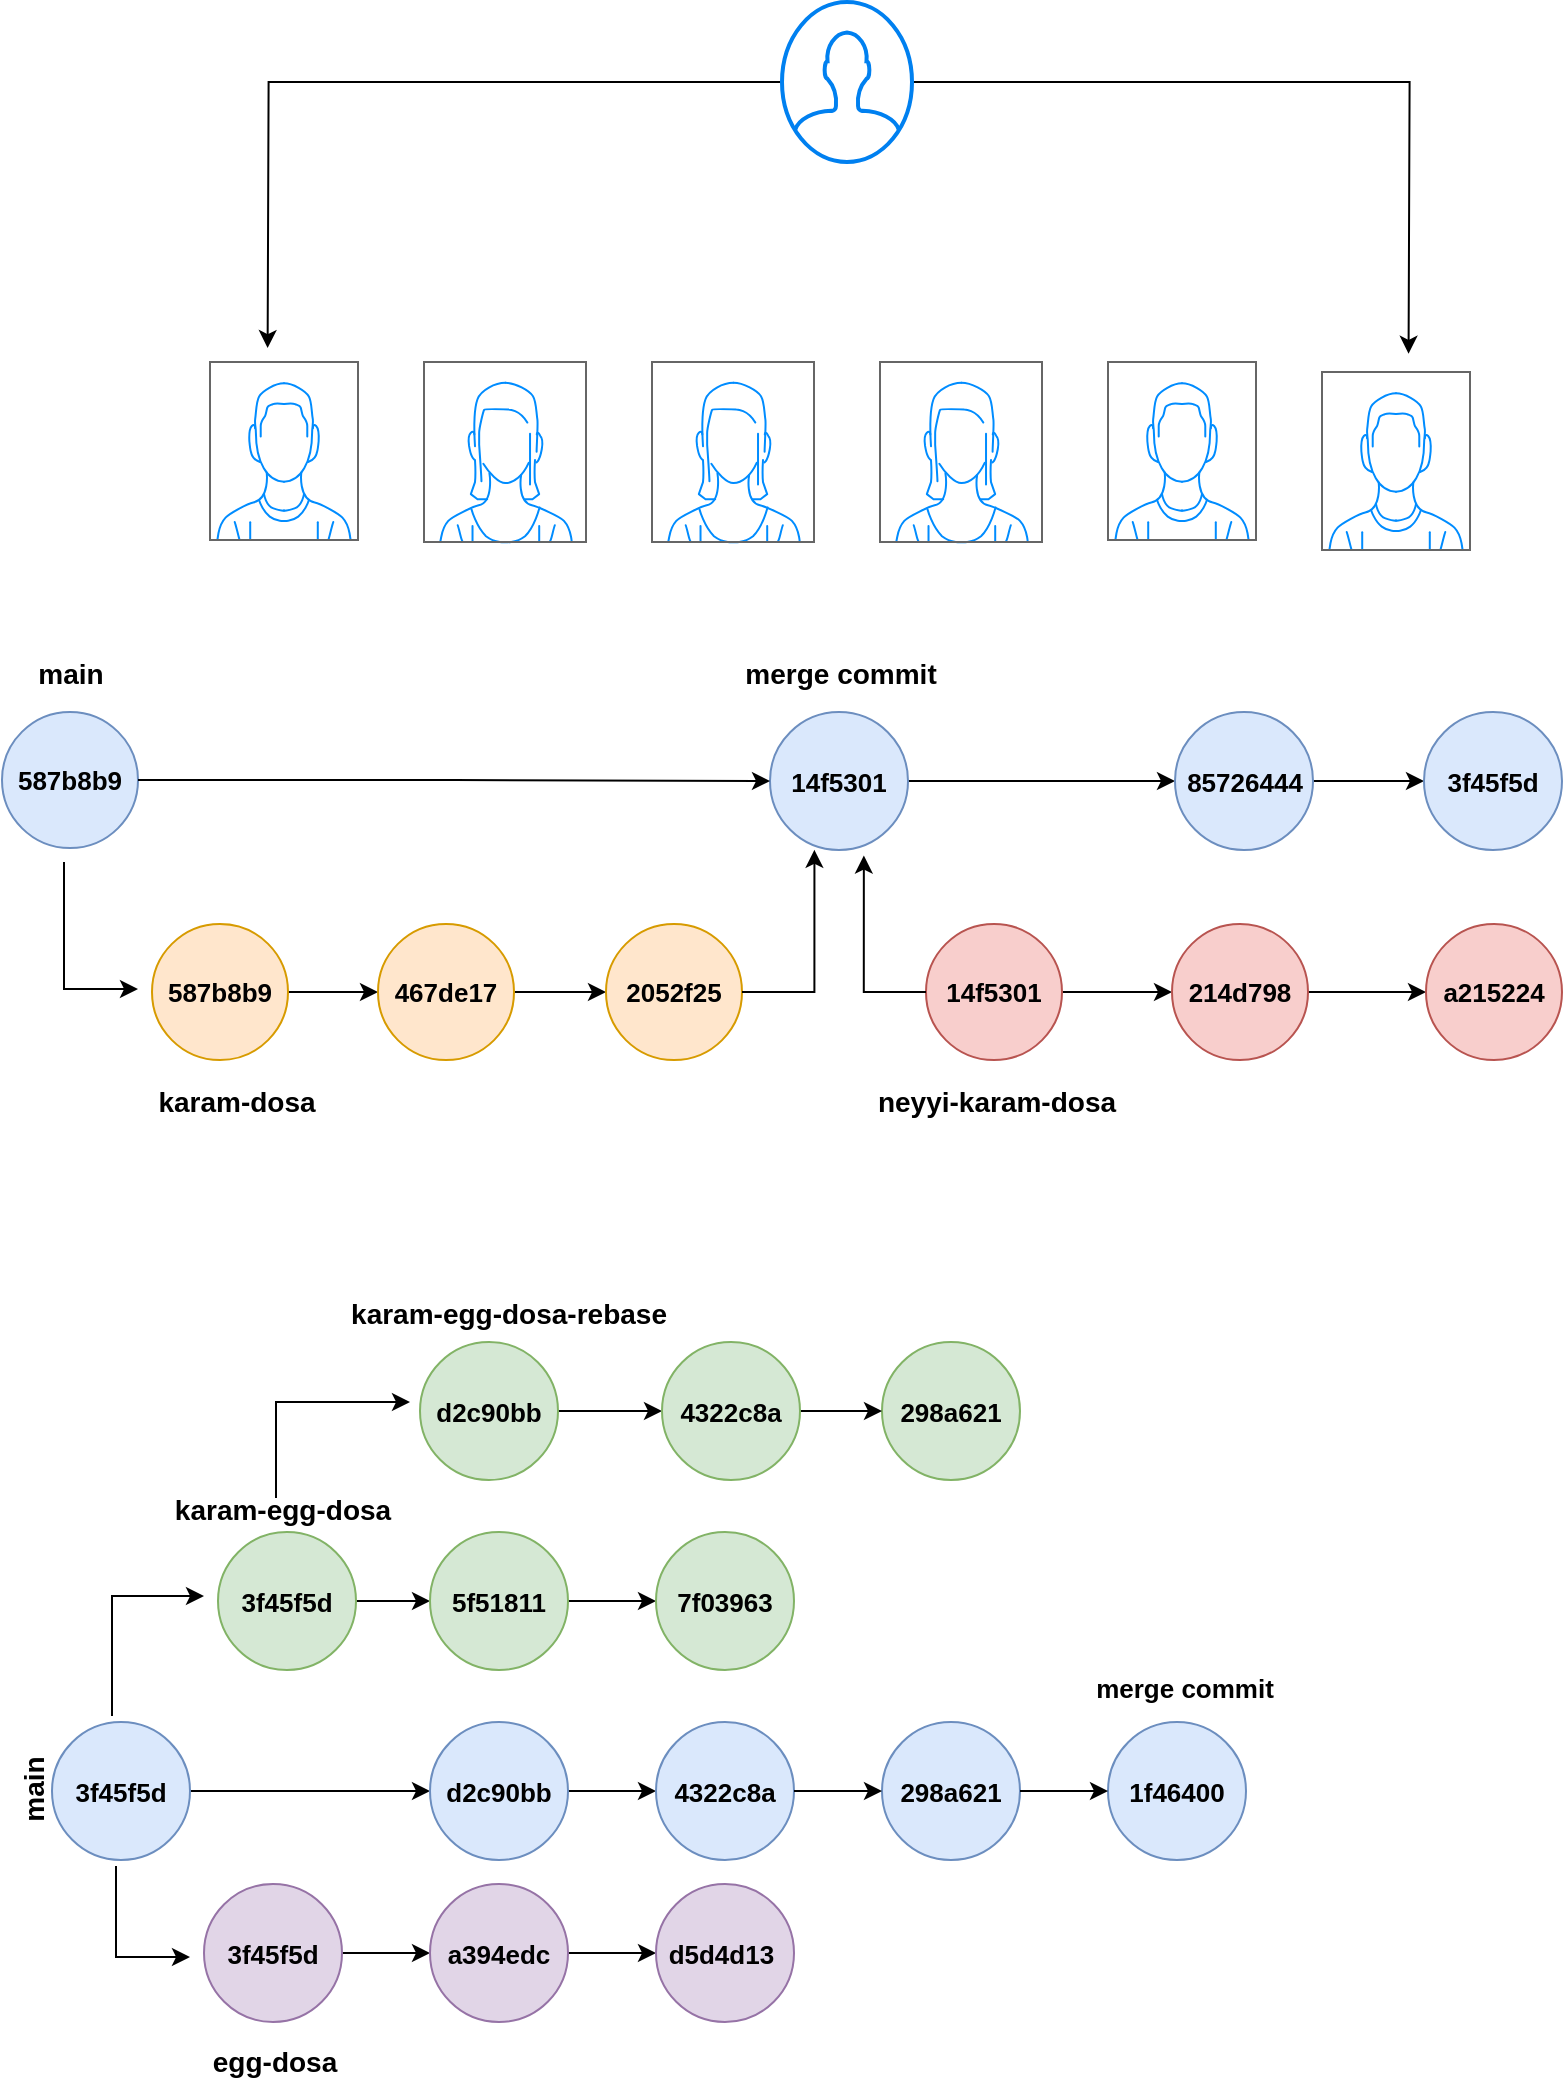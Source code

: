 <mxfile version="24.7.12">
  <diagram name="Page-1" id="VnAFfXCWk7oT40Fd0yqq">
    <mxGraphModel dx="1134" dy="637" grid="0" gridSize="10" guides="1" tooltips="1" connect="1" arrows="1" fold="1" page="1" pageScale="1" pageWidth="850" pageHeight="1100" math="0" shadow="0">
      <root>
        <mxCell id="0" />
        <mxCell id="1" parent="0" />
        <mxCell id="cDCE_3dZ4grJuk51i2w8-24" value="" style="group" parent="1" vertex="1" connectable="0">
          <mxGeometry x="127" y="21" width="630" height="274" as="geometry" />
        </mxCell>
        <mxCell id="cDCE_3dZ4grJuk51i2w8-8" style="edgeStyle=orthogonalEdgeStyle;rounded=0;orthogonalLoop=1;jettySize=auto;html=1;" parent="cDCE_3dZ4grJuk51i2w8-24" source="cDCE_3dZ4grJuk51i2w8-1" edge="1">
          <mxGeometry relative="1" as="geometry">
            <mxPoint x="28.81" y="173.048" as="targetPoint" />
          </mxGeometry>
        </mxCell>
        <mxCell id="cDCE_3dZ4grJuk51i2w8-9" style="edgeStyle=orthogonalEdgeStyle;rounded=0;orthogonalLoop=1;jettySize=auto;html=1;" parent="cDCE_3dZ4grJuk51i2w8-24" source="cDCE_3dZ4grJuk51i2w8-1" edge="1">
          <mxGeometry relative="1" as="geometry">
            <mxPoint x="599.286" y="175.905" as="targetPoint" />
          </mxGeometry>
        </mxCell>
        <mxCell id="cDCE_3dZ4grJuk51i2w8-1" value="" style="html=1;verticalLabelPosition=bottom;align=center;labelBackgroundColor=#ffffff;verticalAlign=top;strokeWidth=2;strokeColor=#0080F0;shadow=0;dashed=0;shape=mxgraph.ios7.icons.user;" parent="cDCE_3dZ4grJuk51i2w8-24" vertex="1">
          <mxGeometry x="286" width="65" height="80" as="geometry" />
        </mxCell>
        <mxCell id="cDCE_3dZ4grJuk51i2w8-2" value="" style="verticalLabelPosition=bottom;shadow=0;dashed=0;align=center;html=1;verticalAlign=top;strokeWidth=1;shape=mxgraph.mockup.containers.userMale;strokeColor=#666666;strokeColor2=#008cff;" parent="cDCE_3dZ4grJuk51i2w8-24" vertex="1">
          <mxGeometry y="180" width="74" height="89" as="geometry" />
        </mxCell>
        <mxCell id="cDCE_3dZ4grJuk51i2w8-3" value="" style="verticalLabelPosition=bottom;shadow=0;dashed=0;align=center;html=1;verticalAlign=top;strokeWidth=1;shape=mxgraph.mockup.containers.userFemale;strokeColor=#666666;strokeColor2=#008cff;" parent="cDCE_3dZ4grJuk51i2w8-24" vertex="1">
          <mxGeometry x="107" y="180" width="81" height="90" as="geometry" />
        </mxCell>
        <mxCell id="cDCE_3dZ4grJuk51i2w8-4" value="" style="verticalLabelPosition=bottom;shadow=0;dashed=0;align=center;html=1;verticalAlign=top;strokeWidth=1;shape=mxgraph.mockup.containers.userFemale;strokeColor=#666666;strokeColor2=#008cff;" parent="cDCE_3dZ4grJuk51i2w8-24" vertex="1">
          <mxGeometry x="221" y="180" width="81" height="90" as="geometry" />
        </mxCell>
        <mxCell id="cDCE_3dZ4grJuk51i2w8-5" value="" style="verticalLabelPosition=bottom;shadow=0;dashed=0;align=center;html=1;verticalAlign=top;strokeWidth=1;shape=mxgraph.mockup.containers.userFemale;strokeColor=#666666;strokeColor2=#008cff;" parent="cDCE_3dZ4grJuk51i2w8-24" vertex="1">
          <mxGeometry x="335" y="180" width="81" height="90" as="geometry" />
        </mxCell>
        <mxCell id="cDCE_3dZ4grJuk51i2w8-6" value="" style="verticalLabelPosition=bottom;shadow=0;dashed=0;align=center;html=1;verticalAlign=top;strokeWidth=1;shape=mxgraph.mockup.containers.userMale;strokeColor=#666666;strokeColor2=#008cff;" parent="cDCE_3dZ4grJuk51i2w8-24" vertex="1">
          <mxGeometry x="449" y="180" width="74" height="89" as="geometry" />
        </mxCell>
        <mxCell id="cDCE_3dZ4grJuk51i2w8-7" value="" style="verticalLabelPosition=bottom;shadow=0;dashed=0;align=center;html=1;verticalAlign=top;strokeWidth=1;shape=mxgraph.mockup.containers.userMale;strokeColor=#666666;strokeColor2=#008cff;" parent="cDCE_3dZ4grJuk51i2w8-24" vertex="1">
          <mxGeometry x="556" y="185" width="74" height="89" as="geometry" />
        </mxCell>
        <mxCell id="Xq7kVfTsR78el6_ClKw2-56" value="" style="group" vertex="1" connectable="0" parent="1">
          <mxGeometry x="23" y="342" width="780" height="243" as="geometry" />
        </mxCell>
        <mxCell id="cDCE_3dZ4grJuk51i2w8-25" value="&lt;b&gt;&lt;font style=&quot;font-size: 13px;&quot;&gt;587b8b9&lt;/font&gt;&lt;/b&gt;" style="ellipse;whiteSpace=wrap;html=1;aspect=fixed;fillColor=#dae8fc;strokeColor=#6c8ebf;" parent="Xq7kVfTsR78el6_ClKw2-56" vertex="1">
          <mxGeometry y="34" width="68" height="68" as="geometry" />
        </mxCell>
        <mxCell id="cDCE_3dZ4grJuk51i2w8-39" value="&lt;b&gt;&lt;font style=&quot;font-size: 14px;&quot;&gt;karam-dosa&lt;/font&gt;&lt;/b&gt;" style="text;html=1;align=center;verticalAlign=middle;resizable=0;points=[];autosize=1;strokeColor=none;fillColor=none;" parent="Xq7kVfTsR78el6_ClKw2-56" vertex="1">
          <mxGeometry x="68" y="214" width="97" height="29" as="geometry" />
        </mxCell>
        <mxCell id="Xq7kVfTsR78el6_ClKw2-3" value="&lt;b&gt;&lt;font style=&quot;font-size: 14px;&quot;&gt;neyyi-karam-dosa&lt;/font&gt;&lt;/b&gt;" style="text;html=1;align=center;verticalAlign=middle;resizable=0;points=[];autosize=1;strokeColor=none;fillColor=none;" vertex="1" parent="Xq7kVfTsR78el6_ClKw2-56">
          <mxGeometry x="428" y="214" width="137" height="29" as="geometry" />
        </mxCell>
        <mxCell id="Xq7kVfTsR78el6_ClKw2-55" value="" style="group" vertex="1" connectable="0" parent="Xq7kVfTsR78el6_ClKw2-56">
          <mxGeometry x="8.5" width="771.5" height="208" as="geometry" />
        </mxCell>
        <mxCell id="cDCE_3dZ4grJuk51i2w8-41" style="edgeStyle=orthogonalEdgeStyle;rounded=0;orthogonalLoop=1;jettySize=auto;html=1;" parent="Xq7kVfTsR78el6_ClKw2-55" edge="1">
          <mxGeometry relative="1" as="geometry">
            <mxPoint x="59.5" y="172.5" as="targetPoint" />
            <mxPoint x="22.5" y="109" as="sourcePoint" />
            <Array as="points">
              <mxPoint x="22.5" y="172" />
            </Array>
          </mxGeometry>
        </mxCell>
        <mxCell id="cDCE_3dZ4grJuk51i2w8-33" value="&lt;b&gt;&lt;font style=&quot;font-size: 14px;&quot;&gt;main&lt;/font&gt;&lt;/b&gt;" style="text;html=1;align=center;verticalAlign=middle;resizable=0;points=[];autosize=1;strokeColor=none;fillColor=none;" parent="Xq7kVfTsR78el6_ClKw2-55" vertex="1">
          <mxGeometry width="51" height="29" as="geometry" />
        </mxCell>
        <mxCell id="Xq7kVfTsR78el6_ClKw2-16" value="" style="edgeStyle=orthogonalEdgeStyle;rounded=0;orthogonalLoop=1;jettySize=auto;html=1;" edge="1" parent="Xq7kVfTsR78el6_ClKw2-55" source="0krmC0e5cRMXf6Z9-hMA-3" target="Xq7kVfTsR78el6_ClKw2-15">
          <mxGeometry relative="1" as="geometry" />
        </mxCell>
        <mxCell id="0krmC0e5cRMXf6Z9-hMA-3" value="&lt;span style=&quot;font-size: 13px;&quot;&gt;&lt;b&gt;14f5301&lt;/b&gt;&lt;/span&gt;" style="ellipse;whiteSpace=wrap;html=1;aspect=fixed;fillColor=#dae8fc;strokeColor=#6c8ebf;" parent="Xq7kVfTsR78el6_ClKw2-55" vertex="1">
          <mxGeometry x="375.5" y="34" width="69" height="69" as="geometry" />
        </mxCell>
        <mxCell id="0krmC0e5cRMXf6Z9-hMA-7" value="&lt;b&gt;&lt;font style=&quot;font-size: 14px;&quot;&gt;merge commit&lt;/font&gt;&lt;/b&gt;" style="text;html=1;align=center;verticalAlign=middle;resizable=0;points=[];autosize=1;strokeColor=none;fillColor=none;" parent="Xq7kVfTsR78el6_ClKw2-55" vertex="1">
          <mxGeometry x="353" width="114" height="29" as="geometry" />
        </mxCell>
        <mxCell id="Xq7kVfTsR78el6_ClKw2-10" value="" style="group" vertex="1" connectable="0" parent="Xq7kVfTsR78el6_ClKw2-55">
          <mxGeometry x="453.5" y="140" width="318" height="68" as="geometry" />
        </mxCell>
        <mxCell id="Xq7kVfTsR78el6_ClKw2-2" value="" style="edgeStyle=orthogonalEdgeStyle;rounded=0;orthogonalLoop=1;jettySize=auto;html=1;" edge="1" parent="Xq7kVfTsR78el6_ClKw2-10" source="0krmC0e5cRMXf6Z9-hMA-8" target="Xq7kVfTsR78el6_ClKw2-1">
          <mxGeometry relative="1" as="geometry" />
        </mxCell>
        <mxCell id="0krmC0e5cRMXf6Z9-hMA-8" value="&lt;span style=&quot;font-size: 13px;&quot;&gt;&lt;b&gt;14f5301&lt;/b&gt;&lt;/span&gt;" style="ellipse;whiteSpace=wrap;html=1;aspect=fixed;fillColor=#f8cecc;strokeColor=#b85450;" parent="Xq7kVfTsR78el6_ClKw2-10" vertex="1">
          <mxGeometry width="68" height="68" as="geometry" />
        </mxCell>
        <mxCell id="Xq7kVfTsR78el6_ClKw2-5" value="" style="edgeStyle=orthogonalEdgeStyle;rounded=0;orthogonalLoop=1;jettySize=auto;html=1;" edge="1" parent="Xq7kVfTsR78el6_ClKw2-10" source="Xq7kVfTsR78el6_ClKw2-1" target="Xq7kVfTsR78el6_ClKw2-4">
          <mxGeometry relative="1" as="geometry" />
        </mxCell>
        <mxCell id="Xq7kVfTsR78el6_ClKw2-1" value="&lt;span style=&quot;font-size: 13px;&quot;&gt;&lt;b&gt;214d798&lt;/b&gt;&lt;/span&gt;" style="ellipse;whiteSpace=wrap;html=1;aspect=fixed;fillColor=#f8cecc;strokeColor=#b85450;" vertex="1" parent="Xq7kVfTsR78el6_ClKw2-10">
          <mxGeometry x="123" width="68" height="68" as="geometry" />
        </mxCell>
        <mxCell id="Xq7kVfTsR78el6_ClKw2-4" value="&lt;span style=&quot;font-size: 13px;&quot;&gt;&lt;b&gt;a215224&lt;/b&gt;&lt;/span&gt;" style="ellipse;whiteSpace=wrap;html=1;aspect=fixed;fillColor=#f8cecc;strokeColor=#b85450;" vertex="1" parent="Xq7kVfTsR78el6_ClKw2-10">
          <mxGeometry x="250" width="68" height="68" as="geometry" />
        </mxCell>
        <mxCell id="Xq7kVfTsR78el6_ClKw2-12" value="" style="group" vertex="1" connectable="0" parent="Xq7kVfTsR78el6_ClKw2-55">
          <mxGeometry x="66.5" y="140" width="295" height="68" as="geometry" />
        </mxCell>
        <mxCell id="cDCE_3dZ4grJuk51i2w8-43" value="" style="edgeStyle=orthogonalEdgeStyle;rounded=0;orthogonalLoop=1;jettySize=auto;html=1;" parent="Xq7kVfTsR78el6_ClKw2-12" source="cDCE_3dZ4grJuk51i2w8-38" target="cDCE_3dZ4grJuk51i2w8-42" edge="1">
          <mxGeometry relative="1" as="geometry" />
        </mxCell>
        <mxCell id="cDCE_3dZ4grJuk51i2w8-38" value="&lt;b&gt;&lt;font style=&quot;font-size: 13px;&quot;&gt;587b8b9&lt;/font&gt;&lt;/b&gt;" style="ellipse;whiteSpace=wrap;html=1;aspect=fixed;fillColor=#ffe6cc;strokeColor=#d79b00;" parent="Xq7kVfTsR78el6_ClKw2-12" vertex="1">
          <mxGeometry width="68" height="68" as="geometry" />
        </mxCell>
        <mxCell id="cDCE_3dZ4grJuk51i2w8-45" value="" style="edgeStyle=orthogonalEdgeStyle;rounded=0;orthogonalLoop=1;jettySize=auto;html=1;" parent="Xq7kVfTsR78el6_ClKw2-12" source="cDCE_3dZ4grJuk51i2w8-42" target="cDCE_3dZ4grJuk51i2w8-44" edge="1">
          <mxGeometry relative="1" as="geometry" />
        </mxCell>
        <mxCell id="cDCE_3dZ4grJuk51i2w8-42" value="&lt;span style=&quot;font-size: 13px;&quot;&gt;&lt;b&gt;467de17&lt;/b&gt;&lt;/span&gt;" style="ellipse;whiteSpace=wrap;html=1;aspect=fixed;fillColor=#ffe6cc;strokeColor=#d79b00;" parent="Xq7kVfTsR78el6_ClKw2-12" vertex="1">
          <mxGeometry x="113" width="68" height="68" as="geometry" />
        </mxCell>
        <mxCell id="cDCE_3dZ4grJuk51i2w8-44" value="&lt;span style=&quot;font-size: 13px;&quot;&gt;&lt;b&gt;2052f25&lt;/b&gt;&lt;/span&gt;" style="ellipse;whiteSpace=wrap;html=1;aspect=fixed;fillColor=#ffe6cc;strokeColor=#d79b00;" parent="Xq7kVfTsR78el6_ClKw2-12" vertex="1">
          <mxGeometry x="227" width="68" height="68" as="geometry" />
        </mxCell>
        <mxCell id="Xq7kVfTsR78el6_ClKw2-14" style="edgeStyle=orthogonalEdgeStyle;rounded=0;orthogonalLoop=1;jettySize=auto;html=1;entryX=0.322;entryY=0.999;entryDx=0;entryDy=0;entryPerimeter=0;" edge="1" parent="Xq7kVfTsR78el6_ClKw2-55" source="cDCE_3dZ4grJuk51i2w8-44" target="0krmC0e5cRMXf6Z9-hMA-3">
          <mxGeometry relative="1" as="geometry" />
        </mxCell>
        <mxCell id="Xq7kVfTsR78el6_ClKw2-18" value="" style="edgeStyle=orthogonalEdgeStyle;rounded=0;orthogonalLoop=1;jettySize=auto;html=1;" edge="1" parent="Xq7kVfTsR78el6_ClKw2-55" source="Xq7kVfTsR78el6_ClKw2-15" target="Xq7kVfTsR78el6_ClKw2-17">
          <mxGeometry relative="1" as="geometry" />
        </mxCell>
        <mxCell id="Xq7kVfTsR78el6_ClKw2-15" value="&lt;b style=&quot;font-size: 13px;&quot;&gt;85726444&lt;/b&gt;" style="ellipse;whiteSpace=wrap;html=1;aspect=fixed;fillColor=#dae8fc;strokeColor=#6c8ebf;" vertex="1" parent="Xq7kVfTsR78el6_ClKw2-55">
          <mxGeometry x="578" y="34" width="69" height="69" as="geometry" />
        </mxCell>
        <mxCell id="Xq7kVfTsR78el6_ClKw2-17" value="&lt;b style=&quot;font-size: 13px;&quot;&gt;3f45f5d&lt;/b&gt;" style="ellipse;whiteSpace=wrap;html=1;aspect=fixed;fillColor=#dae8fc;strokeColor=#6c8ebf;" vertex="1" parent="Xq7kVfTsR78el6_ClKw2-55">
          <mxGeometry x="702.5" y="34" width="69" height="69" as="geometry" />
        </mxCell>
        <mxCell id="Xq7kVfTsR78el6_ClKw2-19" style="edgeStyle=orthogonalEdgeStyle;rounded=0;orthogonalLoop=1;jettySize=auto;html=1;entryX=0.68;entryY=1.04;entryDx=0;entryDy=0;entryPerimeter=0;" edge="1" parent="Xq7kVfTsR78el6_ClKw2-55" source="0krmC0e5cRMXf6Z9-hMA-8" target="0krmC0e5cRMXf6Z9-hMA-3">
          <mxGeometry relative="1" as="geometry" />
        </mxCell>
        <mxCell id="0krmC0e5cRMXf6Z9-hMA-4" value="" style="edgeStyle=orthogonalEdgeStyle;rounded=0;orthogonalLoop=1;jettySize=auto;html=1;" parent="Xq7kVfTsR78el6_ClKw2-56" source="cDCE_3dZ4grJuk51i2w8-25" target="0krmC0e5cRMXf6Z9-hMA-3" edge="1">
          <mxGeometry relative="1" as="geometry" />
        </mxCell>
        <mxCell id="Xq7kVfTsR78el6_ClKw2-66" value="" style="group" vertex="1" connectable="0" parent="1">
          <mxGeometry x="24" y="662" width="643" height="403" as="geometry" />
        </mxCell>
        <mxCell id="Xq7kVfTsR78el6_ClKw2-50" value="&lt;font style=&quot;font-size: 14px;&quot;&gt;&lt;b&gt;main&lt;/b&gt;&lt;/font&gt;" style="text;html=1;align=center;verticalAlign=middle;resizable=0;points=[];autosize=1;strokeColor=none;fillColor=none;rotation=-90;fontStyle=0;container=0;" vertex="1" parent="Xq7kVfTsR78el6_ClKw2-66">
          <mxGeometry x="-11.0" y="239" width="51" height="29" as="geometry" />
        </mxCell>
        <mxCell id="Xq7kVfTsR78el6_ClKw2-73" value="" style="group" vertex="1" connectable="0" parent="Xq7kVfTsR78el6_ClKw2-66">
          <mxGeometry x="24" width="619" height="403" as="geometry" />
        </mxCell>
        <mxCell id="Xq7kVfTsR78el6_ClKw2-60" value="&lt;b style=&quot;font-size: 13px;&quot;&gt;298a621&lt;/b&gt;" style="ellipse;whiteSpace=wrap;html=1;aspect=fixed;fillColor=#d5e8d4;strokeColor=#82b366;fontStyle=0;container=0;" vertex="1" parent="Xq7kVfTsR78el6_ClKw2-73">
          <mxGeometry x="415" y="29" width="69" height="69" as="geometry" />
        </mxCell>
        <mxCell id="Xq7kVfTsR78el6_ClKw2-61" value="" style="edgeStyle=orthogonalEdgeStyle;rounded=0;orthogonalLoop=1;jettySize=auto;html=1;fontStyle=0" edge="1" parent="Xq7kVfTsR78el6_ClKw2-73" source="Xq7kVfTsR78el6_ClKw2-53" target="Xq7kVfTsR78el6_ClKw2-60">
          <mxGeometry relative="1" as="geometry" />
        </mxCell>
        <mxCell id="Xq7kVfTsR78el6_ClKw2-46" value="" style="edgeStyle=orthogonalEdgeStyle;rounded=0;orthogonalLoop=1;jettySize=auto;html=1;fontStyle=0" edge="1" parent="Xq7kVfTsR78el6_ClKw2-73" source="Xq7kVfTsR78el6_ClKw2-20" target="Xq7kVfTsR78el6_ClKw2-45">
          <mxGeometry relative="1" as="geometry" />
        </mxCell>
        <mxCell id="Xq7kVfTsR78el6_ClKw2-20" value="&lt;b style=&quot;font-size: 13px;&quot;&gt;3f45f5d&lt;/b&gt;" style="ellipse;whiteSpace=wrap;html=1;aspect=fixed;fillColor=#dae8fc;strokeColor=#6c8ebf;fontStyle=0;container=0;" vertex="1" parent="Xq7kVfTsR78el6_ClKw2-73">
          <mxGeometry y="219" width="69" height="69" as="geometry" />
        </mxCell>
        <mxCell id="Xq7kVfTsR78el6_ClKw2-25" value="" style="edgeStyle=orthogonalEdgeStyle;rounded=0;orthogonalLoop=1;jettySize=auto;html=1;fontStyle=0" edge="1" parent="Xq7kVfTsR78el6_ClKw2-73" source="Xq7kVfTsR78el6_ClKw2-21" target="Xq7kVfTsR78el6_ClKw2-24">
          <mxGeometry relative="1" as="geometry" />
        </mxCell>
        <mxCell id="Xq7kVfTsR78el6_ClKw2-21" value="&lt;b style=&quot;font-size: 13px;&quot;&gt;3f45f5d&lt;/b&gt;" style="ellipse;whiteSpace=wrap;html=1;aspect=fixed;fillColor=#e1d5e7;strokeColor=#9673a6;fontStyle=0;container=0;" vertex="1" parent="Xq7kVfTsR78el6_ClKw2-73">
          <mxGeometry x="76" y="300" width="69" height="69" as="geometry" />
        </mxCell>
        <mxCell id="Xq7kVfTsR78el6_ClKw2-23" style="edgeStyle=orthogonalEdgeStyle;rounded=0;orthogonalLoop=1;jettySize=auto;html=1;fontStyle=0" edge="1" parent="Xq7kVfTsR78el6_ClKw2-73">
          <mxGeometry relative="1" as="geometry">
            <mxPoint x="69" y="336.5" as="targetPoint" />
            <mxPoint x="32" y="291" as="sourcePoint" />
            <Array as="points">
              <mxPoint x="32" y="336" />
            </Array>
          </mxGeometry>
        </mxCell>
        <mxCell id="Xq7kVfTsR78el6_ClKw2-28" value="" style="edgeStyle=orthogonalEdgeStyle;rounded=0;orthogonalLoop=1;jettySize=auto;html=1;fontStyle=0" edge="1" parent="Xq7kVfTsR78el6_ClKw2-73" source="Xq7kVfTsR78el6_ClKw2-24" target="Xq7kVfTsR78el6_ClKw2-27">
          <mxGeometry relative="1" as="geometry" />
        </mxCell>
        <mxCell id="Xq7kVfTsR78el6_ClKw2-24" value="&lt;span style=&quot;font-size: 13px;&quot;&gt;&lt;b&gt;a394edc&lt;/b&gt;&lt;/span&gt;" style="ellipse;whiteSpace=wrap;html=1;aspect=fixed;fillColor=#e1d5e7;strokeColor=#9673a6;fontStyle=0;container=0;" vertex="1" parent="Xq7kVfTsR78el6_ClKw2-73">
          <mxGeometry x="189" y="300" width="69" height="69" as="geometry" />
        </mxCell>
        <mxCell id="Xq7kVfTsR78el6_ClKw2-26" value="&lt;b&gt;&lt;font style=&quot;font-size: 14px;&quot;&gt;egg-dosa&lt;/font&gt;&lt;/b&gt;" style="text;html=1;align=center;verticalAlign=middle;resizable=0;points=[];autosize=1;strokeColor=none;fillColor=none;fontStyle=0;container=0;" vertex="1" parent="Xq7kVfTsR78el6_ClKw2-73">
          <mxGeometry x="70.5" y="374" width="80" height="29" as="geometry" />
        </mxCell>
        <mxCell id="Xq7kVfTsR78el6_ClKw2-39" style="edgeStyle=orthogonalEdgeStyle;rounded=0;orthogonalLoop=1;jettySize=auto;html=1;strokeWidth=1;fontStyle=0" edge="1" parent="Xq7kVfTsR78el6_ClKw2-73">
          <mxGeometry relative="1" as="geometry">
            <mxPoint x="76" y="156" as="targetPoint" />
            <mxPoint x="30" y="216" as="sourcePoint" />
            <Array as="points">
              <mxPoint x="30" y="195" />
              <mxPoint x="30" y="154" />
            </Array>
          </mxGeometry>
        </mxCell>
        <mxCell id="Xq7kVfTsR78el6_ClKw2-27" value="&lt;span style=&quot;font-size: 13px;&quot;&gt;&lt;b&gt;d5d4d13&amp;nbsp;&lt;/b&gt;&lt;/span&gt;" style="ellipse;whiteSpace=wrap;html=1;aspect=fixed;fillColor=#e1d5e7;strokeColor=#9673a6;fontStyle=0;container=0;" vertex="1" parent="Xq7kVfTsR78el6_ClKw2-73">
          <mxGeometry x="302" y="300" width="69" height="69" as="geometry" />
        </mxCell>
        <mxCell id="Xq7kVfTsR78el6_ClKw2-42" value="" style="edgeStyle=orthogonalEdgeStyle;rounded=0;orthogonalLoop=1;jettySize=auto;html=1;fontStyle=0" edge="1" parent="Xq7kVfTsR78el6_ClKw2-73" source="Xq7kVfTsR78el6_ClKw2-29" target="Xq7kVfTsR78el6_ClKw2-41">
          <mxGeometry relative="1" as="geometry" />
        </mxCell>
        <mxCell id="Xq7kVfTsR78el6_ClKw2-29" value="&lt;b style=&quot;font-size: 13px;&quot;&gt;3f45f5d&lt;/b&gt;" style="ellipse;whiteSpace=wrap;html=1;aspect=fixed;fillColor=#d5e8d4;strokeColor=#82b366;fontStyle=0;container=0;" vertex="1" parent="Xq7kVfTsR78el6_ClKw2-73">
          <mxGeometry x="83" y="124" width="69" height="69" as="geometry" />
        </mxCell>
        <mxCell id="Xq7kVfTsR78el6_ClKw2-40" value="&lt;b&gt;&lt;font style=&quot;font-size: 14px;&quot;&gt;karam-egg-dosa&lt;/font&gt;&lt;/b&gt;" style="text;html=1;align=center;verticalAlign=middle;resizable=0;points=[];autosize=1;strokeColor=none;fillColor=none;fontStyle=0;container=0;" vertex="1" parent="Xq7kVfTsR78el6_ClKw2-73">
          <mxGeometry x="52" y="98" width="126" height="29" as="geometry" />
        </mxCell>
        <mxCell id="Xq7kVfTsR78el6_ClKw2-44" value="" style="edgeStyle=orthogonalEdgeStyle;rounded=0;orthogonalLoop=1;jettySize=auto;html=1;fontStyle=0" edge="1" parent="Xq7kVfTsR78el6_ClKw2-73" source="Xq7kVfTsR78el6_ClKw2-41" target="Xq7kVfTsR78el6_ClKw2-43">
          <mxGeometry relative="1" as="geometry" />
        </mxCell>
        <mxCell id="Xq7kVfTsR78el6_ClKw2-41" value="&lt;span style=&quot;font-size: 13px;&quot;&gt;&lt;b&gt;5f51811&lt;/b&gt;&lt;/span&gt;" style="ellipse;whiteSpace=wrap;html=1;aspect=fixed;fillColor=#d5e8d4;strokeColor=#82b366;fontStyle=0;container=0;" vertex="1" parent="Xq7kVfTsR78el6_ClKw2-73">
          <mxGeometry x="189" y="124" width="69" height="69" as="geometry" />
        </mxCell>
        <mxCell id="Xq7kVfTsR78el6_ClKw2-43" value="&lt;span style=&quot;font-size: 13px;&quot;&gt;&lt;b&gt;7f03963&lt;/b&gt;&lt;/span&gt;" style="ellipse;whiteSpace=wrap;html=1;aspect=fixed;fillColor=#d5e8d4;strokeColor=#82b366;fontStyle=0;container=0;" vertex="1" parent="Xq7kVfTsR78el6_ClKw2-73">
          <mxGeometry x="302" y="124" width="69" height="69" as="geometry" />
        </mxCell>
        <mxCell id="Xq7kVfTsR78el6_ClKw2-49" value="" style="edgeStyle=orthogonalEdgeStyle;rounded=0;orthogonalLoop=1;jettySize=auto;html=1;fontStyle=0" edge="1" parent="Xq7kVfTsR78el6_ClKw2-73" source="Xq7kVfTsR78el6_ClKw2-45" target="Xq7kVfTsR78el6_ClKw2-48">
          <mxGeometry relative="1" as="geometry" />
        </mxCell>
        <mxCell id="Xq7kVfTsR78el6_ClKw2-45" value="&lt;span style=&quot;font-size: 13px;&quot;&gt;&lt;b&gt;d2c90bb&lt;/b&gt;&lt;/span&gt;" style="ellipse;whiteSpace=wrap;html=1;aspect=fixed;fillColor=#dae8fc;strokeColor=#6c8ebf;fontStyle=0;container=0;" vertex="1" parent="Xq7kVfTsR78el6_ClKw2-73">
          <mxGeometry x="189" y="219" width="69" height="69" as="geometry" />
        </mxCell>
        <mxCell id="Xq7kVfTsR78el6_ClKw2-48" value="&lt;span style=&quot;font-size: 13px;&quot;&gt;&lt;b&gt;4322c8a&lt;/b&gt;&lt;/span&gt;" style="ellipse;whiteSpace=wrap;html=1;aspect=fixed;fillColor=#dae8fc;strokeColor=#6c8ebf;fontStyle=0;container=0;" vertex="1" parent="Xq7kVfTsR78el6_ClKw2-73">
          <mxGeometry x="302" y="219" width="69" height="69" as="geometry" />
        </mxCell>
        <mxCell id="Xq7kVfTsR78el6_ClKw2-51" style="edgeStyle=orthogonalEdgeStyle;rounded=0;orthogonalLoop=1;jettySize=auto;html=1;strokeWidth=1;fontStyle=0" edge="1" parent="Xq7kVfTsR78el6_ClKw2-73">
          <mxGeometry relative="1" as="geometry">
            <mxPoint x="179" y="59" as="targetPoint" />
            <mxPoint x="112" y="107" as="sourcePoint" />
            <Array as="points">
              <mxPoint x="112" y="98" />
              <mxPoint x="112" y="57" />
            </Array>
          </mxGeometry>
        </mxCell>
        <mxCell id="Xq7kVfTsR78el6_ClKw2-54" value="" style="edgeStyle=orthogonalEdgeStyle;rounded=0;orthogonalLoop=1;jettySize=auto;html=1;fontStyle=0" edge="1" parent="Xq7kVfTsR78el6_ClKw2-73" source="Xq7kVfTsR78el6_ClKw2-52" target="Xq7kVfTsR78el6_ClKw2-53">
          <mxGeometry relative="1" as="geometry" />
        </mxCell>
        <mxCell id="Xq7kVfTsR78el6_ClKw2-52" value="&lt;b style=&quot;font-size: 13px;&quot;&gt;d2c90bb&lt;/b&gt;" style="ellipse;whiteSpace=wrap;html=1;aspect=fixed;fillColor=#d5e8d4;strokeColor=#82b366;fontStyle=0;container=0;" vertex="1" parent="Xq7kVfTsR78el6_ClKw2-73">
          <mxGeometry x="184" y="29" width="69" height="69" as="geometry" />
        </mxCell>
        <mxCell id="Xq7kVfTsR78el6_ClKw2-53" value="&lt;b style=&quot;font-size: 13px;&quot;&gt;4322c8a&lt;/b&gt;" style="ellipse;whiteSpace=wrap;html=1;aspect=fixed;fillColor=#d5e8d4;strokeColor=#82b366;fontStyle=0;container=0;" vertex="1" parent="Xq7kVfTsR78el6_ClKw2-73">
          <mxGeometry x="305" y="29" width="69" height="69" as="geometry" />
        </mxCell>
        <mxCell id="Xq7kVfTsR78el6_ClKw2-65" value="&lt;b&gt;&lt;font style=&quot;font-size: 14px;&quot;&gt;karam-egg-dosa-rebase&lt;/font&gt;&lt;/b&gt;" style="text;html=1;align=center;verticalAlign=middle;resizable=0;points=[];autosize=1;strokeColor=none;fillColor=none;fontStyle=0;container=0;" vertex="1" parent="Xq7kVfTsR78el6_ClKw2-73">
          <mxGeometry x="140" width="176" height="29" as="geometry" />
        </mxCell>
        <mxCell id="Xq7kVfTsR78el6_ClKw2-67" value="&lt;b style=&quot;font-size: 13px;&quot;&gt;298a621&lt;/b&gt;" style="ellipse;whiteSpace=wrap;html=1;aspect=fixed;fillColor=#dae8fc;strokeColor=#6c8ebf;fontStyle=0;container=0;" vertex="1" parent="Xq7kVfTsR78el6_ClKw2-73">
          <mxGeometry x="415" y="219" width="69" height="69" as="geometry" />
        </mxCell>
        <mxCell id="Xq7kVfTsR78el6_ClKw2-68" value="" style="edgeStyle=orthogonalEdgeStyle;rounded=0;orthogonalLoop=1;jettySize=auto;html=1;" edge="1" parent="Xq7kVfTsR78el6_ClKw2-73" source="Xq7kVfTsR78el6_ClKw2-48" target="Xq7kVfTsR78el6_ClKw2-67">
          <mxGeometry relative="1" as="geometry" />
        </mxCell>
        <mxCell id="Xq7kVfTsR78el6_ClKw2-69" value="&lt;span style=&quot;font-size: 13px;&quot;&gt;&lt;b&gt;1f46400&lt;/b&gt;&lt;/span&gt;" style="ellipse;whiteSpace=wrap;html=1;aspect=fixed;fillColor=#dae8fc;strokeColor=#6c8ebf;fontStyle=0;container=0;" vertex="1" parent="Xq7kVfTsR78el6_ClKw2-73">
          <mxGeometry x="528" y="219" width="69" height="69" as="geometry" />
        </mxCell>
        <mxCell id="Xq7kVfTsR78el6_ClKw2-70" value="" style="edgeStyle=orthogonalEdgeStyle;rounded=0;orthogonalLoop=1;jettySize=auto;html=1;" edge="1" parent="Xq7kVfTsR78el6_ClKw2-73" source="Xq7kVfTsR78el6_ClKw2-67" target="Xq7kVfTsR78el6_ClKw2-69">
          <mxGeometry relative="1" as="geometry" />
        </mxCell>
        <mxCell id="Xq7kVfTsR78el6_ClKw2-71" value="&lt;b&gt;&lt;font style=&quot;font-size: 13px;&quot;&gt;merge commit&lt;/font&gt;&lt;/b&gt;" style="text;html=1;align=center;verticalAlign=middle;resizable=0;points=[];autosize=1;strokeColor=none;fillColor=none;" vertex="1" parent="Xq7kVfTsR78el6_ClKw2-73">
          <mxGeometry x="512" y="187.5" width="107" height="28" as="geometry" />
        </mxCell>
      </root>
    </mxGraphModel>
  </diagram>
</mxfile>
